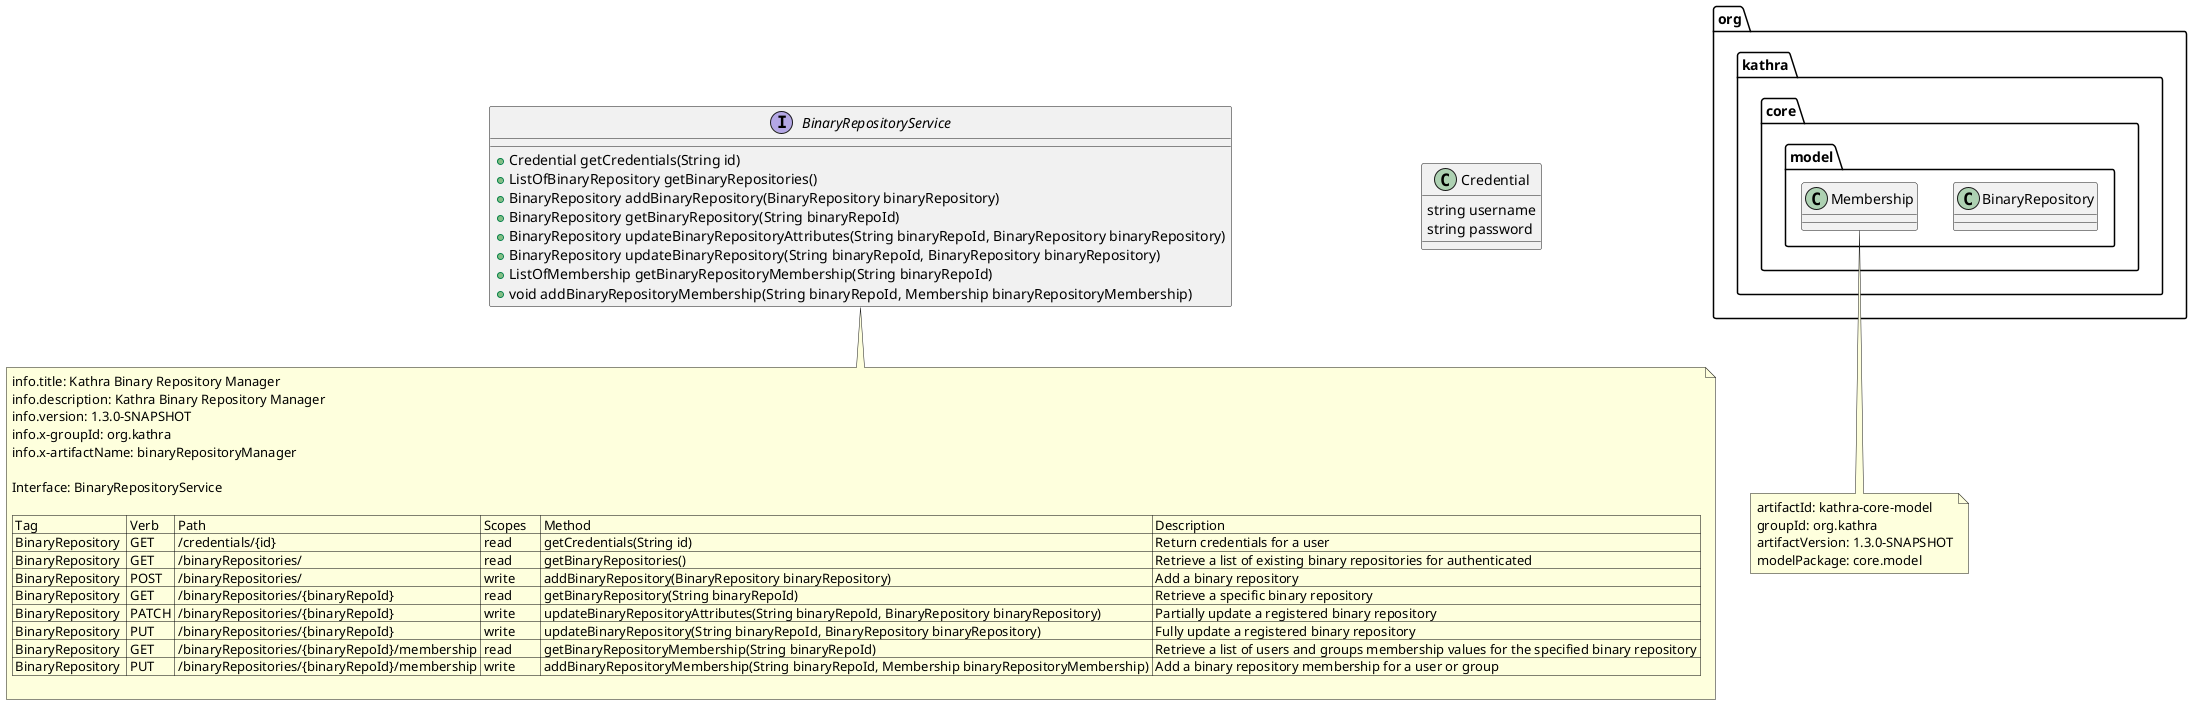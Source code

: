 @startuml

interface BinaryRepositoryService {
    + Credential getCredentials(String id)
    + ListOfBinaryRepository getBinaryRepositories()
    + BinaryRepository addBinaryRepository(BinaryRepository binaryRepository)
    + BinaryRepository getBinaryRepository(String binaryRepoId)
    + BinaryRepository updateBinaryRepositoryAttributes(String binaryRepoId, BinaryRepository binaryRepository)
    + BinaryRepository updateBinaryRepository(String binaryRepoId, BinaryRepository binaryRepository)
    + ListOfMembership getBinaryRepositoryMembership(String binaryRepoId)
    + void addBinaryRepositoryMembership(String binaryRepoId, Membership binaryRepositoryMembership)
}

note bottom
info.title: Kathra Binary Repository Manager
info.description: Kathra Binary Repository Manager
info.version: 1.3.0-SNAPSHOT
info.x-groupId: org.kathra
info.x-artifactName: binaryRepositoryManager

Interface: BinaryRepositoryService

| Tag               | Verb  | Path                                          | Scopes    | Method                                                                                    | Description                   |
| BinaryRepository  | GET   | /credentials/{id}                             | read      | getCredentials(String id)                                                                 | Return credentials for a user |
| BinaryRepository  | GET   | /binaryRepositories/                          | read      | getBinaryRepositories()                                                                   | Retrieve a list of existing binary repositories for authenticated |
| BinaryRepository  | POST  | /binaryRepositories/                          | write     | addBinaryRepository(BinaryRepository binaryRepository)                                    | Add a binary repository |
| BinaryRepository  | GET   | /binaryRepositories/{binaryRepoId}            | read      | getBinaryRepository(String binaryRepoId)                                                  | Retrieve a specific binary repository |
| BinaryRepository  | PATCH | /binaryRepositories/{binaryRepoId}            | write     | updateBinaryRepositoryAttributes(String binaryRepoId, BinaryRepository binaryRepository)  | Partially update a registered binary repository |
| BinaryRepository  | PUT   | /binaryRepositories/{binaryRepoId}            | write     | updateBinaryRepository(String binaryRepoId, BinaryRepository binaryRepository)            | Fully update a registered binary repository |
| BinaryRepository  | GET   | /binaryRepositories/{binaryRepoId}/membership | read      | getBinaryRepositoryMembership(String binaryRepoId)                                        | Retrieve a list of users and groups membership values for the specified binary repository |
| BinaryRepository  | PUT   | /binaryRepositories/{binaryRepoId}/membership | write     | addBinaryRepositoryMembership(String binaryRepoId, Membership binaryRepositoryMembership) | Add a binary repository membership for a user or group |

end note

class Credential {
    string username
    string password
}

package "org.kathra.core.model" {
    class BinaryRepository {
    }                                          
    class Membership {
    }
}

note bottom
artifactId: kathra-core-model
groupId: org.kathra
artifactVersion: 1.3.0-SNAPSHOT
modelPackage: core.model
end note


@enduml